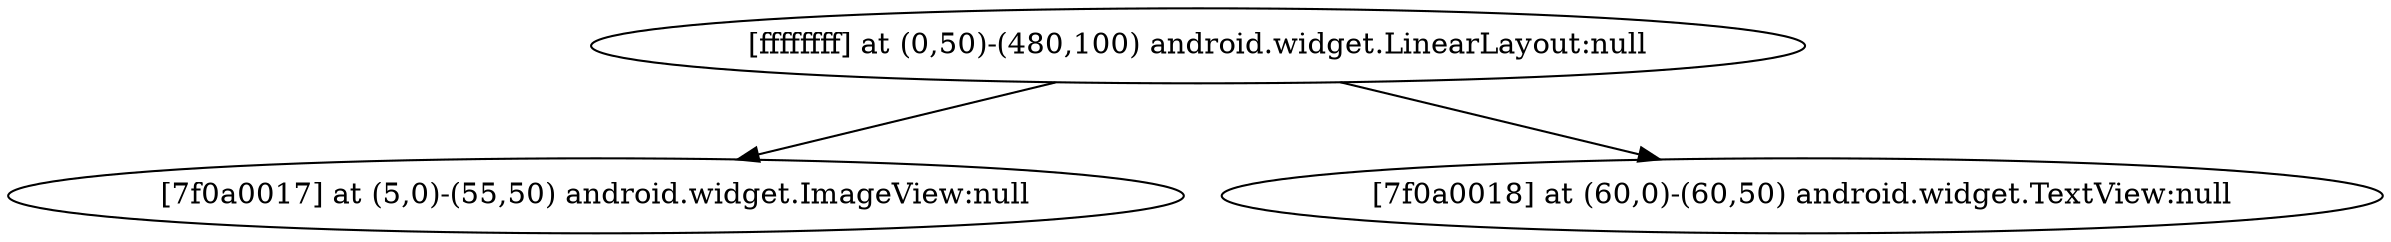 strict digraph G {
  1 [ label="[ffffffff] at (0,50)-(480,100) android.widget.LinearLayout:null" ];
  2 [ label="[7f0a0017] at (5,0)-(55,50) android.widget.ImageView:null" ];
  3 [ label="[7f0a0018] at (60,0)-(60,50) android.widget.TextView:null" ];
  1 -> 2;
  1 -> 3;
}
